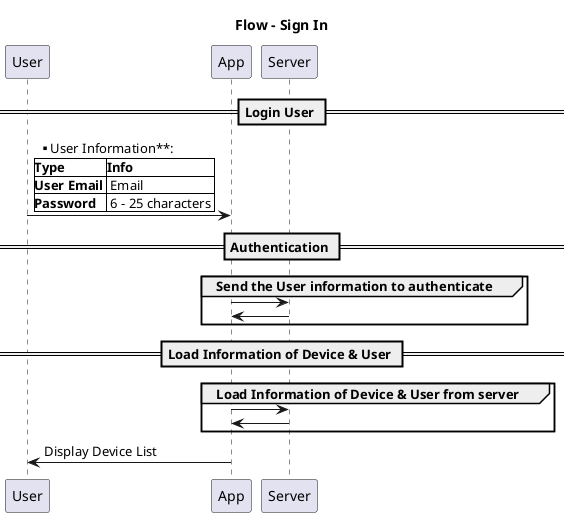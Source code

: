 @startuml
title Flow - Sign In

participant User
participant App
participant Server
== Login User ==
User -> App: ** User Information**:\n|**Type**|**Info**|\n|**User Email **| Email |\n|**Password **| 6 - 25 characters |
== Authentication ==
group Send the User information to authenticate
  App -> Server:
  App <- Server:
end
== Load Information of Device & User ==
group Load Information of Device & User from server
  App -> Server:
  App <- Server:
end
User <- App: Display Device List
@enduml